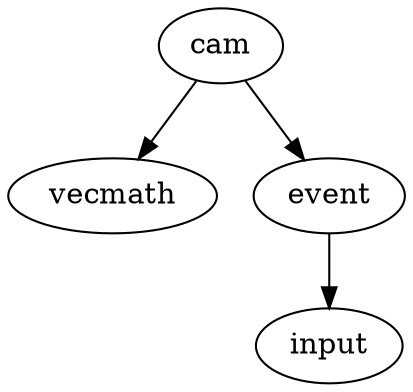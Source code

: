 digraph example3 {
    N0[label="cam"];
    N1[label="vecmath"];
    N2[label="event"];
    N3[label="input"];
    N0 -> N1[label=""];
    N0 -> N2[label=""];
    N2 -> N3[label=""];
}
